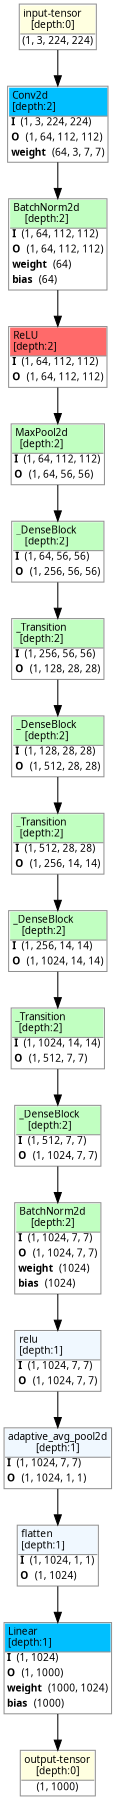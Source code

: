 strict digraph DenseNet121 {
	graph [ordering=in rankdir=TB size="12.0,12.0"]
	node [align=left color="#909090" fillcolor="#ffffff90" fontname="Linux libertine" fontsize=10 height=0.2 margin=0 ranksep=0.1 shape=plaintext style=filled]
	edge [fontsize=10]
	0 [label=<
                    <TABLE BORDER="1" CELLBORDER="0"
                    CELLSPACING="0" CELLPADDING="2">
                        <TR>
                            <TD BGCOLOR="lightyellow" ALIGN="LEFT"
                            BORDER="1" SIDES="B"
                            >input-tensor<BR ALIGN="LEFT"/>[depth:0]</TD>
                        </TR>
                        <TR>
                            <TD>(1, 3, 224, 224)</TD>
                        </TR>
                        
                    </TABLE>>]
	1 [label=<
                    <TABLE BORDER="1" CELLBORDER="0"
                    CELLSPACING="0" CELLPADDING="2">
                        <TR>
                            <TD BGCOLOR="deepskyblue1" ALIGN="LEFT"
                            BORDER="1" SIDES="B"
                            >Conv2d<BR ALIGN="LEFT"/>[depth:2]</TD>
                        </TR>
                        <TR>
                            <TD ALIGN="LEFT"><B>I</B> (1, 3, 224, 224)</TD>
                        </TR>
                        <TR>
                            <TD ALIGN="LEFT"><B>O</B> (1, 64, 112, 112)</TD>
                        </TR>
                                        <TR>
                    <TD ALIGN="LEFT"><B>weight</B> (64, 3, 7, 7)</TD>
                </TR>
                    </TABLE>>]
	2 [label=<
                    <TABLE BORDER="1" CELLBORDER="0"
                    CELLSPACING="0" CELLPADDING="2">
                        <TR>
                            <TD BGCOLOR="darkseagreen1" ALIGN="LEFT"
                            BORDER="1" SIDES="B"
                            >BatchNorm2d<BR ALIGN="LEFT"/>[depth:2]</TD>
                        </TR>
                        <TR>
                            <TD ALIGN="LEFT"><B>I</B> (1, 64, 112, 112)</TD>
                        </TR>
                        <TR>
                            <TD ALIGN="LEFT"><B>O</B> (1, 64, 112, 112)</TD>
                        </TR>
                                        <TR>
                    <TD ALIGN="LEFT"><B>weight</B> (64)</TD>
                </TR>
                <TR>
                    <TD ALIGN="LEFT"><B>bias</B> (64)</TD>
                </TR>
                    </TABLE>>]
	3 [label=<
                    <TABLE BORDER="1" CELLBORDER="0"
                    CELLSPACING="0" CELLPADDING="2">
                        <TR>
                            <TD BGCOLOR="indianred1" ALIGN="LEFT"
                            BORDER="1" SIDES="B"
                            >ReLU<BR ALIGN="LEFT"/>[depth:2]</TD>
                        </TR>
                        <TR>
                            <TD ALIGN="LEFT"><B>I</B> (1, 64, 112, 112)</TD>
                        </TR>
                        <TR>
                            <TD ALIGN="LEFT"><B>O</B> (1, 64, 112, 112)</TD>
                        </TR>
                        
                    </TABLE>>]
	4 [label=<
                    <TABLE BORDER="1" CELLBORDER="0"
                    CELLSPACING="0" CELLPADDING="2">
                        <TR>
                            <TD BGCOLOR="darkseagreen1" ALIGN="LEFT"
                            BORDER="1" SIDES="B"
                            >MaxPool2d<BR ALIGN="LEFT"/>[depth:2]</TD>
                        </TR>
                        <TR>
                            <TD ALIGN="LEFT"><B>I</B> (1, 64, 112, 112)</TD>
                        </TR>
                        <TR>
                            <TD ALIGN="LEFT"><B>O</B> (1, 64, 56, 56)</TD>
                        </TR>
                        
                    </TABLE>>]
	5 [label=<
                    <TABLE BORDER="1" CELLBORDER="0"
                    CELLSPACING="0" CELLPADDING="2">
                        <TR>
                            <TD BGCOLOR="darkseagreen1" ALIGN="LEFT"
                            BORDER="1" SIDES="B"
                            >_DenseBlock<BR ALIGN="LEFT"/>[depth:2]</TD>
                        </TR>
                        <TR>
                            <TD ALIGN="LEFT"><B>I</B> (1, 64, 56, 56)</TD>
                        </TR>
                        <TR>
                            <TD ALIGN="LEFT"><B>O</B> (1, 256, 56, 56)</TD>
                        </TR>
                        
                    </TABLE>>]
	6 [label=<
                    <TABLE BORDER="1" CELLBORDER="0"
                    CELLSPACING="0" CELLPADDING="2">
                        <TR>
                            <TD BGCOLOR="darkseagreen1" ALIGN="LEFT"
                            BORDER="1" SIDES="B"
                            >_Transition<BR ALIGN="LEFT"/>[depth:2]</TD>
                        </TR>
                        <TR>
                            <TD ALIGN="LEFT"><B>I</B> (1, 256, 56, 56)</TD>
                        </TR>
                        <TR>
                            <TD ALIGN="LEFT"><B>O</B> (1, 128, 28, 28)</TD>
                        </TR>
                        
                    </TABLE>>]
	7 [label=<
                    <TABLE BORDER="1" CELLBORDER="0"
                    CELLSPACING="0" CELLPADDING="2">
                        <TR>
                            <TD BGCOLOR="darkseagreen1" ALIGN="LEFT"
                            BORDER="1" SIDES="B"
                            >_DenseBlock<BR ALIGN="LEFT"/>[depth:2]</TD>
                        </TR>
                        <TR>
                            <TD ALIGN="LEFT"><B>I</B> (1, 128, 28, 28)</TD>
                        </TR>
                        <TR>
                            <TD ALIGN="LEFT"><B>O</B> (1, 512, 28, 28)</TD>
                        </TR>
                        
                    </TABLE>>]
	8 [label=<
                    <TABLE BORDER="1" CELLBORDER="0"
                    CELLSPACING="0" CELLPADDING="2">
                        <TR>
                            <TD BGCOLOR="darkseagreen1" ALIGN="LEFT"
                            BORDER="1" SIDES="B"
                            >_Transition<BR ALIGN="LEFT"/>[depth:2]</TD>
                        </TR>
                        <TR>
                            <TD ALIGN="LEFT"><B>I</B> (1, 512, 28, 28)</TD>
                        </TR>
                        <TR>
                            <TD ALIGN="LEFT"><B>O</B> (1, 256, 14, 14)</TD>
                        </TR>
                        
                    </TABLE>>]
	9 [label=<
                    <TABLE BORDER="1" CELLBORDER="0"
                    CELLSPACING="0" CELLPADDING="2">
                        <TR>
                            <TD BGCOLOR="darkseagreen1" ALIGN="LEFT"
                            BORDER="1" SIDES="B"
                            >_DenseBlock<BR ALIGN="LEFT"/>[depth:2]</TD>
                        </TR>
                        <TR>
                            <TD ALIGN="LEFT"><B>I</B> (1, 256, 14, 14)</TD>
                        </TR>
                        <TR>
                            <TD ALIGN="LEFT"><B>O</B> (1, 1024, 14, 14)</TD>
                        </TR>
                        
                    </TABLE>>]
	10 [label=<
                    <TABLE BORDER="1" CELLBORDER="0"
                    CELLSPACING="0" CELLPADDING="2">
                        <TR>
                            <TD BGCOLOR="darkseagreen1" ALIGN="LEFT"
                            BORDER="1" SIDES="B"
                            >_Transition<BR ALIGN="LEFT"/>[depth:2]</TD>
                        </TR>
                        <TR>
                            <TD ALIGN="LEFT"><B>I</B> (1, 1024, 14, 14)</TD>
                        </TR>
                        <TR>
                            <TD ALIGN="LEFT"><B>O</B> (1, 512, 7, 7)</TD>
                        </TR>
                        
                    </TABLE>>]
	11 [label=<
                    <TABLE BORDER="1" CELLBORDER="0"
                    CELLSPACING="0" CELLPADDING="2">
                        <TR>
                            <TD BGCOLOR="darkseagreen1" ALIGN="LEFT"
                            BORDER="1" SIDES="B"
                            >_DenseBlock<BR ALIGN="LEFT"/>[depth:2]</TD>
                        </TR>
                        <TR>
                            <TD ALIGN="LEFT"><B>I</B> (1, 512, 7, 7)</TD>
                        </TR>
                        <TR>
                            <TD ALIGN="LEFT"><B>O</B> (1, 1024, 7, 7)</TD>
                        </TR>
                        
                    </TABLE>>]
	12 [label=<
                    <TABLE BORDER="1" CELLBORDER="0"
                    CELLSPACING="0" CELLPADDING="2">
                        <TR>
                            <TD BGCOLOR="darkseagreen1" ALIGN="LEFT"
                            BORDER="1" SIDES="B"
                            >BatchNorm2d<BR ALIGN="LEFT"/>[depth:2]</TD>
                        </TR>
                        <TR>
                            <TD ALIGN="LEFT"><B>I</B> (1, 1024, 7, 7)</TD>
                        </TR>
                        <TR>
                            <TD ALIGN="LEFT"><B>O</B> (1, 1024, 7, 7)</TD>
                        </TR>
                                        <TR>
                    <TD ALIGN="LEFT"><B>weight</B> (1024)</TD>
                </TR>
                <TR>
                    <TD ALIGN="LEFT"><B>bias</B> (1024)</TD>
                </TR>
                    </TABLE>>]
	13 [label=<
                    <TABLE BORDER="1" CELLBORDER="0"
                    CELLSPACING="0" CELLPADDING="2">
                        <TR>
                            <TD BGCOLOR="aliceblue" ALIGN="LEFT"
                            BORDER="1" SIDES="B"
                            >relu<BR ALIGN="LEFT"/>[depth:1]</TD>
                        </TR>
                        <TR>
                            <TD ALIGN="LEFT"><B>I</B> (1, 1024, 7, 7)</TD>
                        </TR>
                        <TR>
                            <TD ALIGN="LEFT"><B>O</B> (1, 1024, 7, 7)</TD>
                        </TR>
                        
                    </TABLE>>]
	14 [label=<
                    <TABLE BORDER="1" CELLBORDER="0"
                    CELLSPACING="0" CELLPADDING="2">
                        <TR>
                            <TD BGCOLOR="aliceblue" ALIGN="LEFT"
                            BORDER="1" SIDES="B"
                            >adaptive_avg_pool2d<BR ALIGN="LEFT"/>[depth:1]</TD>
                        </TR>
                        <TR>
                            <TD ALIGN="LEFT"><B>I</B> (1, 1024, 7, 7)</TD>
                        </TR>
                        <TR>
                            <TD ALIGN="LEFT"><B>O</B> (1, 1024, 1, 1)</TD>
                        </TR>
                        
                    </TABLE>>]
	15 [label=<
                    <TABLE BORDER="1" CELLBORDER="0"
                    CELLSPACING="0" CELLPADDING="2">
                        <TR>
                            <TD BGCOLOR="aliceblue" ALIGN="LEFT"
                            BORDER="1" SIDES="B"
                            >flatten<BR ALIGN="LEFT"/>[depth:1]</TD>
                        </TR>
                        <TR>
                            <TD ALIGN="LEFT"><B>I</B> (1, 1024, 1, 1)</TD>
                        </TR>
                        <TR>
                            <TD ALIGN="LEFT"><B>O</B> (1, 1024)</TD>
                        </TR>
                        
                    </TABLE>>]
	16 [label=<
                    <TABLE BORDER="1" CELLBORDER="0"
                    CELLSPACING="0" CELLPADDING="2">
                        <TR>
                            <TD BGCOLOR="deepskyblue1" ALIGN="LEFT"
                            BORDER="1" SIDES="B"
                            >Linear<BR ALIGN="LEFT"/>[depth:1]</TD>
                        </TR>
                        <TR>
                            <TD ALIGN="LEFT"><B>I</B> (1, 1024)</TD>
                        </TR>
                        <TR>
                            <TD ALIGN="LEFT"><B>O</B> (1, 1000)</TD>
                        </TR>
                                        <TR>
                    <TD ALIGN="LEFT"><B>weight</B> (1000, 1024)</TD>
                </TR>
                <TR>
                    <TD ALIGN="LEFT"><B>bias</B> (1000)</TD>
                </TR>
                    </TABLE>>]
	17 [label=<
                    <TABLE BORDER="1" CELLBORDER="0"
                    CELLSPACING="0" CELLPADDING="2">
                        <TR>
                            <TD BGCOLOR="lightyellow" ALIGN="LEFT"
                            BORDER="1" SIDES="B"
                            >output-tensor<BR ALIGN="LEFT"/>[depth:0]</TD>
                        </TR>
                        <TR>
                            <TD>(1, 1000)</TD>
                        </TR>
                        
                    </TABLE>>]
	0 -> 1
	1 -> 2
	2 -> 3
	3 -> 4
	4 -> 5
	5 -> 6
	6 -> 7
	7 -> 8
	8 -> 9
	9 -> 10
	10 -> 11
	11 -> 12
	12 -> 13
	13 -> 14
	14 -> 15
	15 -> 16
	16 -> 17
}
